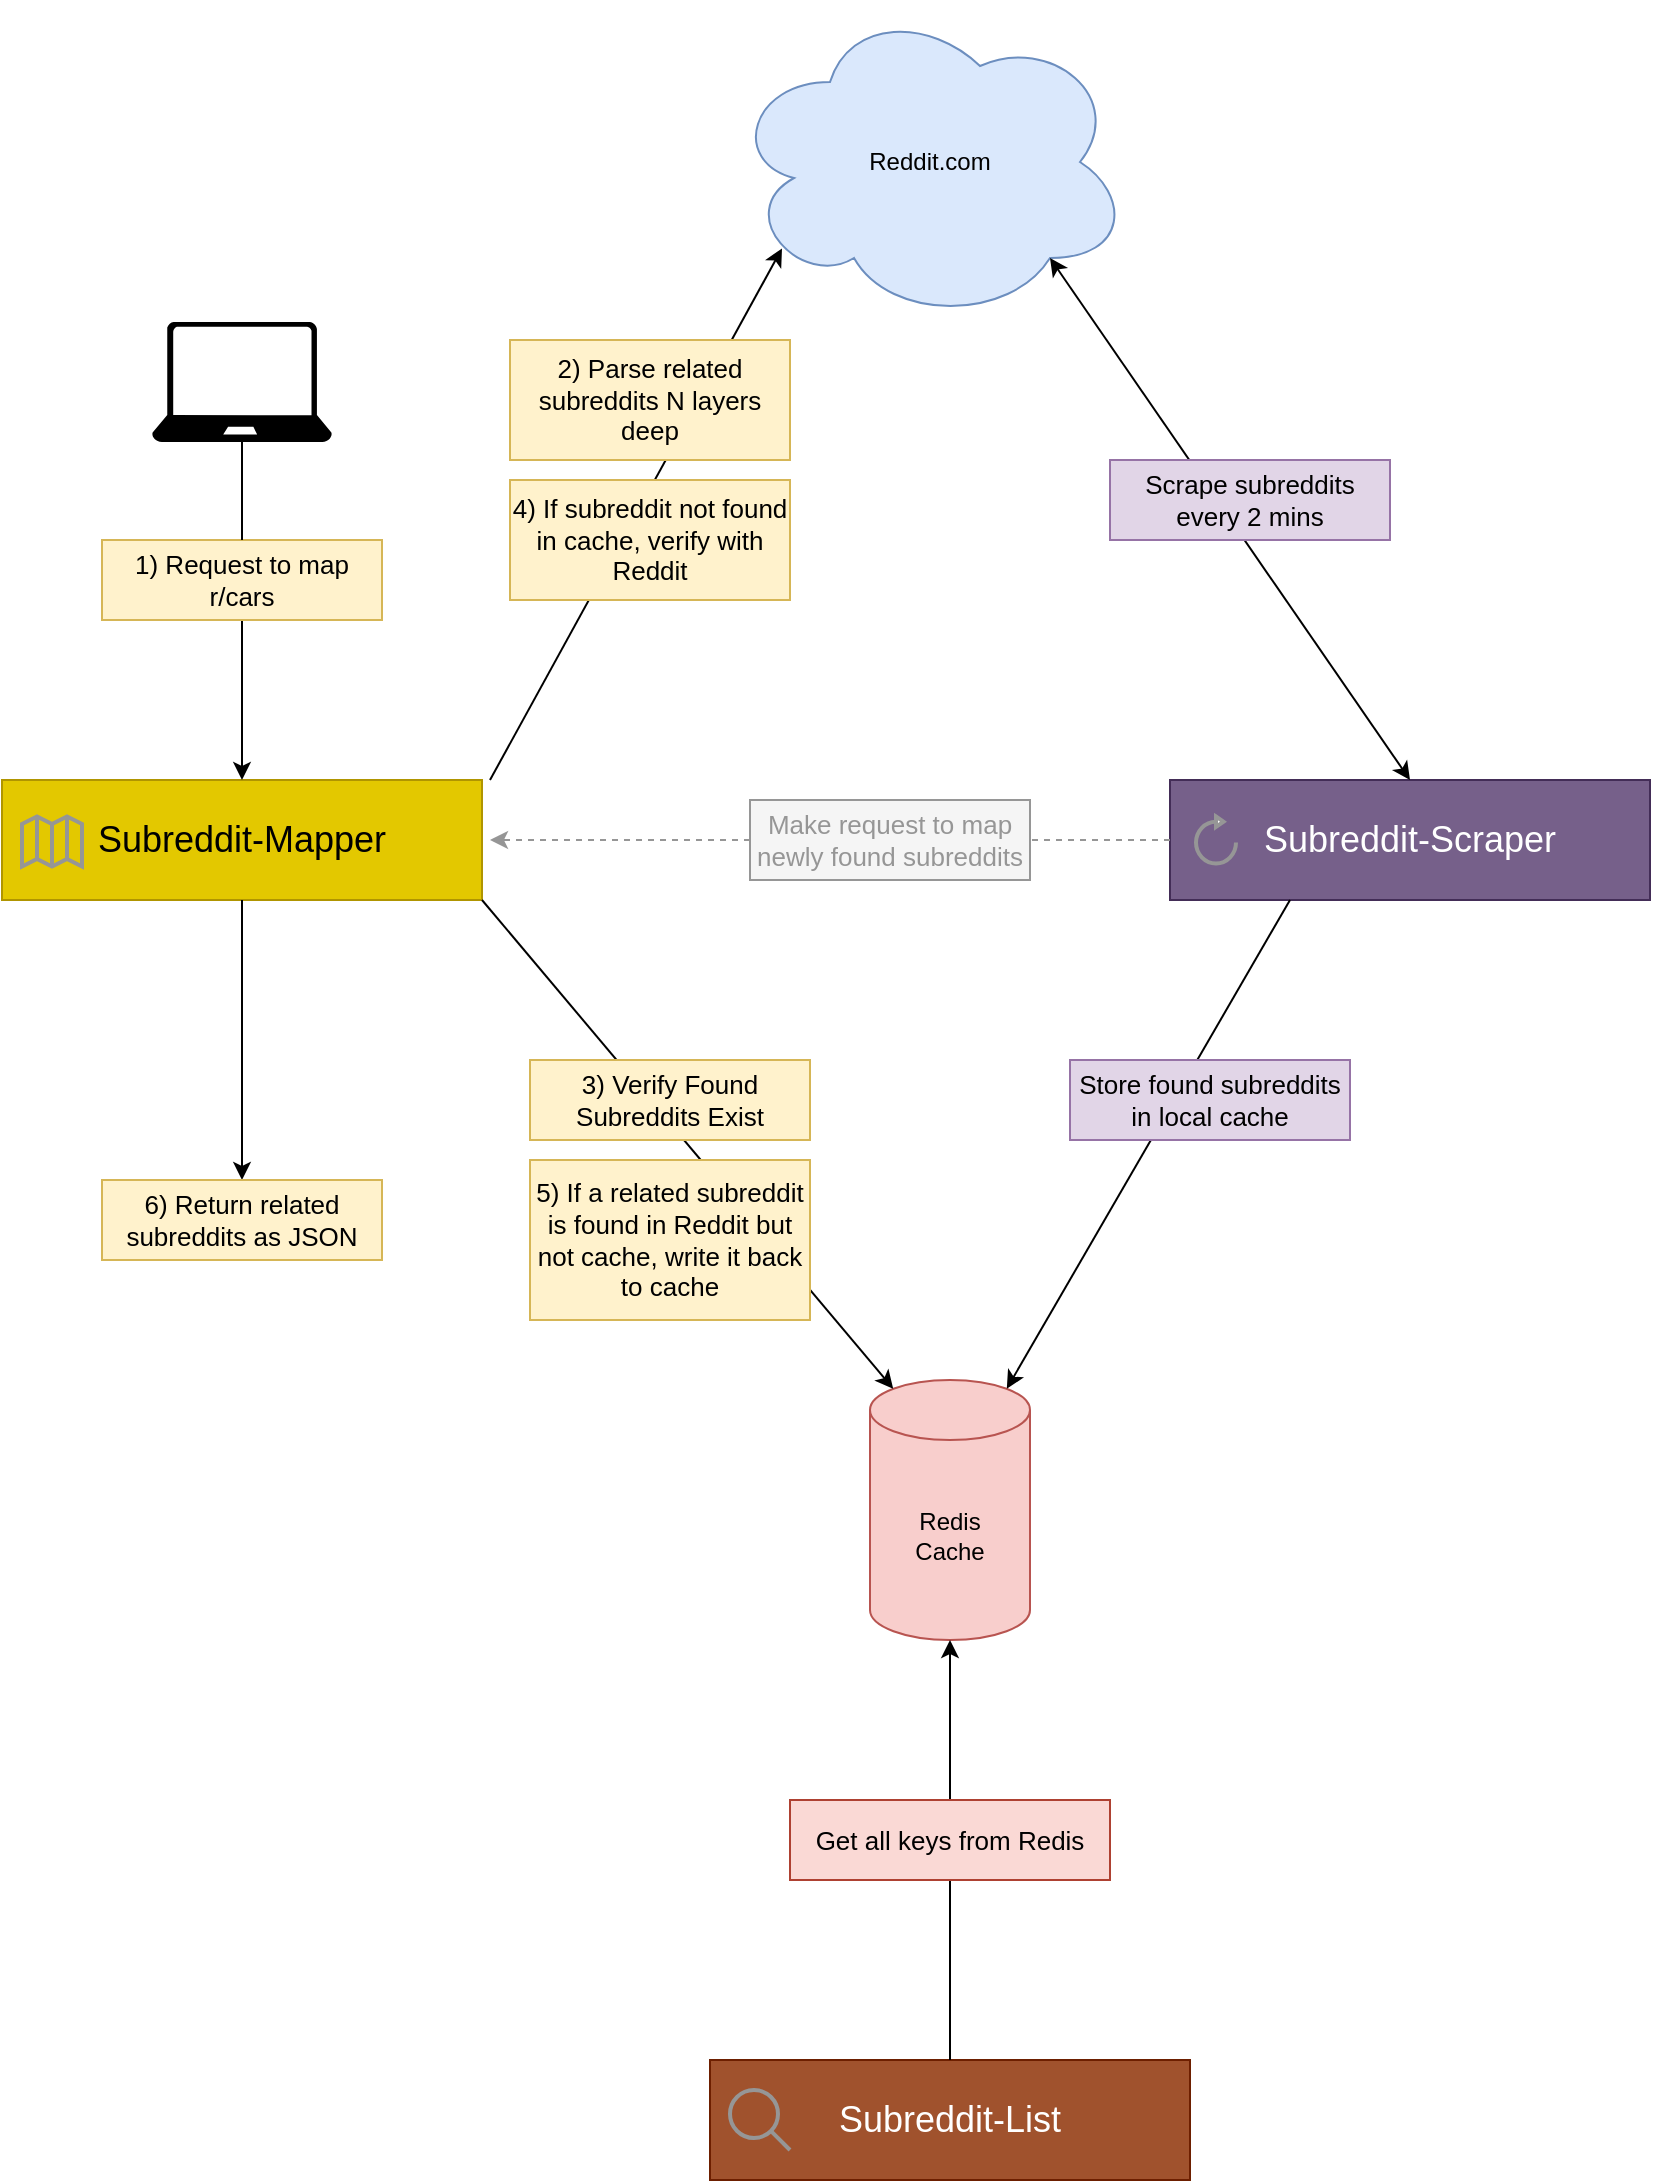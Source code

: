 <mxfile version="16.6.2" type="device"><diagram id="GVk3ZvdLnLwIMzylIl18" name="Page-1"><mxGraphModel dx="2062" dy="1132" grid="1" gridSize="10" guides="1" tooltips="1" connect="1" arrows="1" fold="1" page="1" pageScale="1" pageWidth="850" pageHeight="1100" math="0" shadow="0"><root><mxCell id="0"/><mxCell id="1" parent="0"/><mxCell id="Lsj-jv5fB_YMm-OZ3bGo-1" value="Reddit.com" style="ellipse;shape=cloud;whiteSpace=wrap;html=1;fillColor=#dae8fc;strokeColor=#6c8ebf;" vertex="1" parent="1"><mxGeometry x="480" y="171" width="200" height="160" as="geometry"/></mxCell><mxCell id="Lsj-jv5fB_YMm-OZ3bGo-2" value="&lt;div&gt;Redis&lt;/div&gt;&lt;div&gt;Cache&lt;br&gt;&lt;/div&gt;" style="shape=cylinder3;whiteSpace=wrap;html=1;boundedLbl=1;backgroundOutline=1;size=15;fillColor=#f8cecc;strokeColor=#b85450;" vertex="1" parent="1"><mxGeometry x="550" y="860" width="80" height="130" as="geometry"/></mxCell><mxCell id="Lsj-jv5fB_YMm-OZ3bGo-3" value="&lt;div align=&quot;center&quot;&gt;&lt;font style=&quot;font-size: 18px&quot;&gt;Subreddit-Scraper&lt;/font&gt;&lt;/div&gt;" style="rounded=0;whiteSpace=wrap;html=1;fillColor=#76608a;strokeColor=#432D57;align=center;fontColor=#ffffff;" vertex="1" parent="1"><mxGeometry x="700" y="560" width="240" height="60" as="geometry"/></mxCell><mxCell id="Lsj-jv5fB_YMm-OZ3bGo-7" value="" style="html=1;verticalLabelPosition=bottom;align=center;labelBackgroundColor=#ffffff;verticalAlign=top;strokeWidth=2;strokeColor=#969696;shadow=0;dashed=0;shape=mxgraph.ios7.icons.reload;" vertex="1" parent="1"><mxGeometry x="713" y="578.25" width="20" height="23.5" as="geometry"/></mxCell><mxCell id="Lsj-jv5fB_YMm-OZ3bGo-9" value="" style="endArrow=classic;html=1;rounded=0;fontSize=18;entryX=0.5;entryY=0;entryDx=0;entryDy=0;exitX=0.8;exitY=0.8;exitDx=0;exitDy=0;exitPerimeter=0;startArrow=classic;startFill=1;" edge="1" parent="1" source="Lsj-jv5fB_YMm-OZ3bGo-1" target="Lsj-jv5fB_YMm-OZ3bGo-3"><mxGeometry width="50" height="50" relative="1" as="geometry"><mxPoint x="880" y="430" as="sourcePoint"/><mxPoint x="1100" y="730" as="targetPoint"/></mxGeometry></mxCell><mxCell id="Lsj-jv5fB_YMm-OZ3bGo-10" value="" style="endArrow=classic;html=1;rounded=0;fontSize=18;exitX=0.25;exitY=1;exitDx=0;exitDy=0;entryX=0.855;entryY=0;entryDx=0;entryDy=4.35;entryPerimeter=0;" edge="1" parent="1" source="Lsj-jv5fB_YMm-OZ3bGo-3" target="Lsj-jv5fB_YMm-OZ3bGo-2"><mxGeometry width="50" height="50" relative="1" as="geometry"><mxPoint x="1050" y="450" as="sourcePoint"/><mxPoint x="1100" y="400" as="targetPoint"/></mxGeometry></mxCell><mxCell id="Lsj-jv5fB_YMm-OZ3bGo-12" value="&lt;div align=&quot;center&quot;&gt;&lt;font style=&quot;font-size: 18px&quot;&gt;Subreddit-List&lt;/font&gt;&lt;/div&gt;" style="rounded=0;whiteSpace=wrap;html=1;fillColor=#a0522d;strokeColor=#6D1F00;align=center;fontColor=#ffffff;" vertex="1" parent="1"><mxGeometry x="470" y="1200" width="240" height="60" as="geometry"/></mxCell><mxCell id="Lsj-jv5fB_YMm-OZ3bGo-15" value="" style="endArrow=classic;html=1;rounded=0;fontSize=18;exitX=0.5;exitY=0;exitDx=0;exitDy=0;" edge="1" parent="1" source="Lsj-jv5fB_YMm-OZ3bGo-12"><mxGeometry width="50" height="50" relative="1" as="geometry"><mxPoint x="590" y="1060" as="sourcePoint"/><mxPoint x="590" y="990" as="targetPoint"/></mxGeometry></mxCell><mxCell id="Lsj-jv5fB_YMm-OZ3bGo-16" value="" style="html=1;verticalLabelPosition=bottom;align=center;labelBackgroundColor=#ffffff;verticalAlign=top;strokeWidth=2;strokeColor=#969696;shadow=0;dashed=0;shape=mxgraph.ios7.icons.looking_glass;fontSize=18;fillColor=none;" vertex="1" parent="1"><mxGeometry x="480" y="1215" width="30" height="30" as="geometry"/></mxCell><mxCell id="Lsj-jv5fB_YMm-OZ3bGo-17" value="&lt;div align=&quot;center&quot;&gt;&lt;font style=&quot;font-size: 18px&quot;&gt;Subreddit-Mapper&lt;/font&gt;&lt;/div&gt;" style="rounded=0;whiteSpace=wrap;html=1;fillColor=#e3c800;strokeColor=#B09500;align=center;fontColor=#000000;" vertex="1" parent="1"><mxGeometry x="116" y="560" width="240" height="60" as="geometry"/></mxCell><mxCell id="Lsj-jv5fB_YMm-OZ3bGo-18" value="" style="html=1;verticalLabelPosition=bottom;align=center;labelBackgroundColor=#ffffff;verticalAlign=top;strokeWidth=2;strokeColor=#969696;shadow=0;dashed=0;shape=mxgraph.ios7.icons.map;fontSize=18;fillColor=none;" vertex="1" parent="1"><mxGeometry x="126" y="578.25" width="30" height="25" as="geometry"/></mxCell><mxCell id="Lsj-jv5fB_YMm-OZ3bGo-21" value="" style="endArrow=classic;html=1;rounded=0;fontSize=18;entryX=0.5;entryY=0;entryDx=0;entryDy=0;exitX=0.5;exitY=1;exitDx=0;exitDy=0;exitPerimeter=0;startArrow=none;" edge="1" parent="1" source="Lsj-jv5fB_YMm-OZ3bGo-27" target="Lsj-jv5fB_YMm-OZ3bGo-17"><mxGeometry width="50" height="50" relative="1" as="geometry"><mxPoint x="236" y="401" as="sourcePoint"/><mxPoint x="450" y="530" as="targetPoint"/></mxGeometry></mxCell><mxCell id="Lsj-jv5fB_YMm-OZ3bGo-22" value="" style="verticalLabelPosition=bottom;html=1;verticalAlign=top;align=center;strokeColor=none;fillColor=#000000;shape=mxgraph.azure.laptop;pointerEvents=1;fontSize=18;" vertex="1" parent="1"><mxGeometry x="191" y="331" width="90" height="60" as="geometry"/></mxCell><mxCell id="Lsj-jv5fB_YMm-OZ3bGo-23" value="" style="endArrow=classic;html=1;rounded=0;fontSize=18;entryX=0.13;entryY=0.77;entryDx=0;entryDy=0;entryPerimeter=0;startArrow=none;startFill=0;" edge="1" parent="1" target="Lsj-jv5fB_YMm-OZ3bGo-1"><mxGeometry width="50" height="50" relative="1" as="geometry"><mxPoint x="360" y="560" as="sourcePoint"/><mxPoint x="450" y="530" as="targetPoint"/></mxGeometry></mxCell><mxCell id="Lsj-jv5fB_YMm-OZ3bGo-27" value="1) Request to map r/cars" style="text;html=1;strokeColor=#d6b656;fillColor=#fff2cc;align=center;verticalAlign=middle;whiteSpace=wrap;rounded=0;fontSize=13;" vertex="1" parent="1"><mxGeometry x="166" y="440" width="140" height="40" as="geometry"/></mxCell><mxCell id="Lsj-jv5fB_YMm-OZ3bGo-28" value="" style="endArrow=none;html=1;rounded=0;fontSize=18;entryX=0.5;entryY=0;entryDx=0;entryDy=0;exitX=0.5;exitY=1;exitDx=0;exitDy=0;exitPerimeter=0;" edge="1" parent="1" source="Lsj-jv5fB_YMm-OZ3bGo-22" target="Lsj-jv5fB_YMm-OZ3bGo-27"><mxGeometry width="50" height="50" relative="1" as="geometry"><mxPoint x="236" y="391" as="sourcePoint"/><mxPoint x="236" y="560" as="targetPoint"/></mxGeometry></mxCell><mxCell id="Lsj-jv5fB_YMm-OZ3bGo-29" value="2) Parse related subreddits N layers deep" style="text;html=1;strokeColor=#d6b656;fillColor=#fff2cc;align=center;verticalAlign=middle;whiteSpace=wrap;rounded=0;fontSize=13;" vertex="1" parent="1"><mxGeometry x="370" y="340" width="140" height="60" as="geometry"/></mxCell><mxCell id="Lsj-jv5fB_YMm-OZ3bGo-31" value="" style="endArrow=classic;html=1;rounded=0;fontSize=13;exitX=1;exitY=1;exitDx=0;exitDy=0;entryX=0.145;entryY=0;entryDx=0;entryDy=4.35;entryPerimeter=0;" edge="1" parent="1" source="Lsj-jv5fB_YMm-OZ3bGo-17" target="Lsj-jv5fB_YMm-OZ3bGo-2"><mxGeometry width="50" height="50" relative="1" as="geometry"><mxPoint x="370" y="580" as="sourcePoint"/><mxPoint x="420" y="530" as="targetPoint"/></mxGeometry></mxCell><mxCell id="Lsj-jv5fB_YMm-OZ3bGo-32" value="Scrape subreddits every 2 mins" style="text;html=1;strokeColor=#9673a6;fillColor=#e1d5e7;align=center;verticalAlign=middle;whiteSpace=wrap;rounded=0;fontSize=13;" vertex="1" parent="1"><mxGeometry x="670" y="400" width="140" height="40" as="geometry"/></mxCell><mxCell id="Lsj-jv5fB_YMm-OZ3bGo-34" value="Get all keys from Redis" style="text;html=1;strokeColor=#ae4132;fillColor=#fad9d5;align=center;verticalAlign=middle;whiteSpace=wrap;rounded=0;fontSize=13;" vertex="1" parent="1"><mxGeometry x="510" y="1070" width="160" height="40" as="geometry"/></mxCell><mxCell id="Lsj-jv5fB_YMm-OZ3bGo-35" value="3) Verify Found Subreddits Exist" style="text;html=1;strokeColor=#d6b656;fillColor=#fff2cc;align=center;verticalAlign=middle;whiteSpace=wrap;rounded=0;fontSize=13;" vertex="1" parent="1"><mxGeometry x="380" y="700" width="140" height="40" as="geometry"/></mxCell><mxCell id="Lsj-jv5fB_YMm-OZ3bGo-36" value="Store found subreddits in local cache" style="text;html=1;strokeColor=#9673a6;fillColor=#e1d5e7;align=center;verticalAlign=middle;whiteSpace=wrap;rounded=0;fontSize=13;" vertex="1" parent="1"><mxGeometry x="650" y="700" width="140" height="40" as="geometry"/></mxCell><mxCell id="Lsj-jv5fB_YMm-OZ3bGo-37" value="" style="endArrow=classic;html=1;rounded=0;fontSize=13;exitX=0;exitY=0.5;exitDx=0;exitDy=0;dashed=1;strokeColor=#969696;startArrow=none;" edge="1" parent="1" source="Lsj-jv5fB_YMm-OZ3bGo-38"><mxGeometry width="50" height="50" relative="1" as="geometry"><mxPoint x="370" y="790" as="sourcePoint"/><mxPoint x="360" y="590" as="targetPoint"/></mxGeometry></mxCell><mxCell id="Lsj-jv5fB_YMm-OZ3bGo-38" value="Make request to map newly found subreddits" style="text;html=1;strokeColor=#969696;fillColor=#f5f5f5;align=center;verticalAlign=middle;whiteSpace=wrap;rounded=0;fontSize=13;fontColor=#969696;" vertex="1" parent="1"><mxGeometry x="490" y="570" width="140" height="40" as="geometry"/></mxCell><mxCell id="Lsj-jv5fB_YMm-OZ3bGo-39" value="" style="endArrow=none;html=1;rounded=0;fontSize=13;exitX=0;exitY=0.5;exitDx=0;exitDy=0;dashed=1;strokeColor=#969696;" edge="1" parent="1" source="Lsj-jv5fB_YMm-OZ3bGo-3" target="Lsj-jv5fB_YMm-OZ3bGo-38"><mxGeometry width="50" height="50" relative="1" as="geometry"><mxPoint x="700" y="590" as="sourcePoint"/><mxPoint x="360" y="590" as="targetPoint"/></mxGeometry></mxCell><mxCell id="Lsj-jv5fB_YMm-OZ3bGo-41" value="" style="endArrow=classic;html=1;rounded=0;fontSize=18;entryX=0.5;entryY=0;entryDx=0;entryDy=0;exitX=0.5;exitY=1;exitDx=0;exitDy=0;startArrow=none;" edge="1" parent="1" source="Lsj-jv5fB_YMm-OZ3bGo-17" target="Lsj-jv5fB_YMm-OZ3bGo-42"><mxGeometry width="50" height="50" relative="1" as="geometry"><mxPoint x="235.5" y="670" as="sourcePoint"/><mxPoint x="235.5" y="750" as="targetPoint"/></mxGeometry></mxCell><mxCell id="Lsj-jv5fB_YMm-OZ3bGo-42" value="6) Return related subreddits as JSON" style="text;html=1;strokeColor=#d6b656;fillColor=#fff2cc;align=center;verticalAlign=middle;whiteSpace=wrap;rounded=0;fontSize=13;" vertex="1" parent="1"><mxGeometry x="166" y="760" width="140" height="40" as="geometry"/></mxCell><mxCell id="Lsj-jv5fB_YMm-OZ3bGo-43" value="4) If subreddit not found in cache, verify with Reddit" style="text;html=1;strokeColor=#d6b656;fillColor=#fff2cc;align=center;verticalAlign=middle;whiteSpace=wrap;rounded=0;fontSize=13;" vertex="1" parent="1"><mxGeometry x="370" y="410" width="140" height="60" as="geometry"/></mxCell><mxCell id="Lsj-jv5fB_YMm-OZ3bGo-44" value="5) If a related subreddit is found in Reddit but not cache, write it back to cache" style="text;html=1;strokeColor=#d6b656;fillColor=#fff2cc;align=center;verticalAlign=middle;whiteSpace=wrap;rounded=0;fontSize=13;" vertex="1" parent="1"><mxGeometry x="380" y="750" width="140" height="80" as="geometry"/></mxCell></root></mxGraphModel></diagram></mxfile>